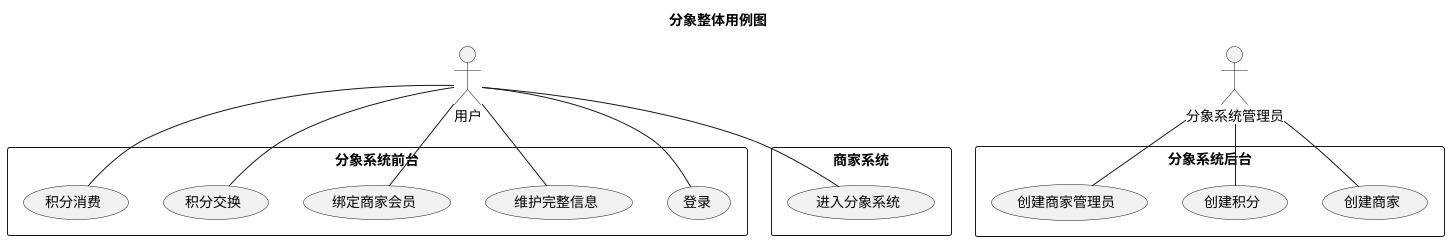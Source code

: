 @startUML
title 分象整体用例图
actor 用户 as user
actor 分象系统管理员 as admin
rectangle 分象系统前台 {
    usecase (登录) as uc_a_01
    usecase (维护完整信息) as uc_a_02
    usecase (绑定商家会员) as uc_a_03
    usecase (积分交换) as uc_a_04
    usecase (积分消费) as uc_a_05
}
rectangle 分象系统后台 {
    usecase (创建商家) as uc_b_01
    usecase (创建积分) as uc_b_02
    usecase (创建商家管理员) as uc_b_03


}
rectangle 商家系统 {
    usecase (进入分象系统) as uc_c_01
}
user -down- uc_a_01
user -down- uc_a_02
user -down- uc_a_03
user -down- uc_a_04
user -down- uc_a_05
user -down- uc_c_01
admin -down- uc_b_01
admin -down- uc_b_02
admin -down- uc_b_03
@endUML

@startUML
scale 5000 width
title 基本流程
|分象系统后台|
start
:1. 系统管理员创建商家账户;
note left
创建商家接口
end note

:2. 系统管理员创建商家管理员;
:3. 系统管理员/商家管理员创建商家积分;
note left
积分发行接口
end note

fork
|分象系统前台|
:3.1 用户登录/注册;
note right
创建用户钱包接口
end note

|商家系统|
fork again
:3.2 用户从商家系统进入分象;
note right
创建用户钱包接口
end note

fork end
|分象系统前台|
:4. 用户维护完善信息;
note right
更新用户钱包信息接口
end note

:5. 用户绑定其他商家会员;
note right
更新用户钱包信息接口
end note

:6. 用户进行积分交换;
:7. 用户进行积分消费;
end
@endUML


@startUML
scale 1000 width

class 商家 {
    名称()
    隶属关系()
}
class 积分{
    ???使用期限(有或没有)
    积分名称()
    发行价(对应 v 分的比率)
    限额(可能没有可能有)
    额度给不了具体的数量()
}
class 用户{
    账号
}
class 更新用户 {
    商家列表
    实名认证
    余额
    积分使用期限
}
@endUML